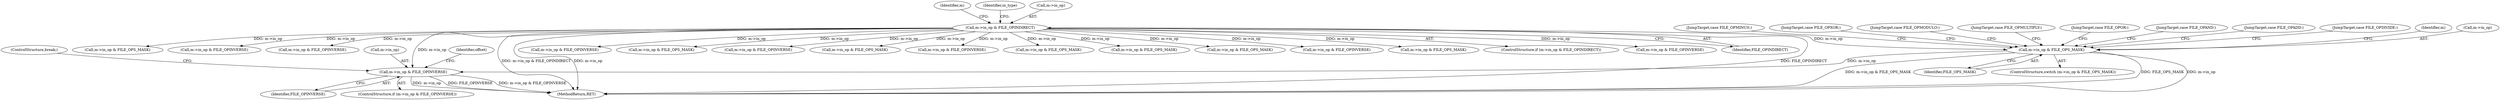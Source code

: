 digraph "0_file_4a284c89d6ef11aca34da65da7d673050a5ea320_4@pointer" {
"1000755" [label="(Call,m->in_op & FILE_OPS_MASK)"];
"1000231" [label="(Call,m->in_op & FILE_OPINDIRECT)"];
"1000840" [label="(Call,m->in_op & FILE_OPINVERSE)"];
"1000841" [label="(Call,m->in_op)"];
"1000528" [label="(Call,m->in_op & FILE_OPINVERSE)"];
"1000815" [label="(JumpTarget,case FILE_OPDIVIDE:)"];
"1000846" [label="(Identifier,offset)"];
"1000842" [label="(Identifier,m)"];
"1000756" [label="(Call,m->in_op)"];
"1000797" [label="(JumpTarget,case FILE_OPMINUS:)"];
"1000779" [label="(JumpTarget,case FILE_OPXOR:)"];
"1000759" [label="(Identifier,FILE_OPS_MASK)"];
"1000443" [label="(Call,m->in_op & FILE_OPS_MASK)"];
"1000734" [label="(Call,m->in_op & FILE_OPINVERSE)"];
"1000824" [label="(JumpTarget,case FILE_OPMODULO:)"];
"1000806" [label="(JumpTarget,case FILE_OPMULTIPLY:)"];
"1001132" [label="(Call,m->in_op & FILE_OPS_MASK)"];
"1000755" [label="(Call,m->in_op & FILE_OPS_MASK)"];
"1000770" [label="(JumpTarget,case FILE_OPOR:)"];
"1001080" [label="(Call,m->in_op & FILE_OPINVERSE)"];
"1001784" [label="(MethodReturn,RET)"];
"1000754" [label="(ControlStructure,switch (m->in_op & FILE_OPS_MASK))"];
"1000240" [label="(Identifier,m)"];
"1000844" [label="(Identifier,FILE_OPINVERSE)"];
"1000893" [label="(Call,m->in_op & FILE_OPS_MASK)"];
"1001013" [label="(Call,m->in_op & FILE_OPS_MASK)"];
"1000231" [label="(Call,m->in_op & FILE_OPINDIRECT)"];
"1000667" [label="(Call,m->in_op & FILE_OPS_MASK)"];
"1000761" [label="(JumpTarget,case FILE_OPAND:)"];
"1000840" [label="(Call,m->in_op & FILE_OPINVERSE)"];
"1000788" [label="(JumpTarget,case FILE_OPADD:)"];
"1000848" [label="(ControlStructure,break;)"];
"1001199" [label="(Call,m->in_op & FILE_OPINVERSE)"];
"1000424" [label="(Identifier,in_type)"];
"1000564" [label="(Call,m->in_op & FILE_OPS_MASK)"];
"1000839" [label="(ControlStructure,if (m->in_op & FILE_OPINVERSE))"];
"1000230" [label="(ControlStructure,if (m->in_op & FILE_OPINDIRECT))"];
"1000960" [label="(Call,m->in_op & FILE_OPINVERSE)"];
"1000235" [label="(Identifier,FILE_OPINDIRECT)"];
"1001220" [label="(Call,m->in_op & FILE_OPS_MASK)"];
"1000631" [label="(Call,m->in_op & FILE_OPINVERSE)"];
"1001305" [label="(Call,m->in_op & FILE_OPINVERSE)"];
"1000232" [label="(Call,m->in_op)"];
"1000755" -> "1000754"  [label="AST: "];
"1000755" -> "1000759"  [label="CFG: "];
"1000756" -> "1000755"  [label="AST: "];
"1000759" -> "1000755"  [label="AST: "];
"1000761" -> "1000755"  [label="CFG: "];
"1000770" -> "1000755"  [label="CFG: "];
"1000779" -> "1000755"  [label="CFG: "];
"1000788" -> "1000755"  [label="CFG: "];
"1000797" -> "1000755"  [label="CFG: "];
"1000806" -> "1000755"  [label="CFG: "];
"1000815" -> "1000755"  [label="CFG: "];
"1000824" -> "1000755"  [label="CFG: "];
"1000842" -> "1000755"  [label="CFG: "];
"1000755" -> "1001784"  [label="DDG: m->in_op & FILE_OPS_MASK"];
"1000755" -> "1001784"  [label="DDG: FILE_OPS_MASK"];
"1000755" -> "1001784"  [label="DDG: m->in_op"];
"1000231" -> "1000755"  [label="DDG: m->in_op"];
"1000755" -> "1000840"  [label="DDG: m->in_op"];
"1000231" -> "1000230"  [label="AST: "];
"1000231" -> "1000235"  [label="CFG: "];
"1000232" -> "1000231"  [label="AST: "];
"1000235" -> "1000231"  [label="AST: "];
"1000240" -> "1000231"  [label="CFG: "];
"1000424" -> "1000231"  [label="CFG: "];
"1000231" -> "1001784"  [label="DDG: FILE_OPINDIRECT"];
"1000231" -> "1001784"  [label="DDG: m->in_op & FILE_OPINDIRECT"];
"1000231" -> "1001784"  [label="DDG: m->in_op"];
"1000231" -> "1000443"  [label="DDG: m->in_op"];
"1000231" -> "1000528"  [label="DDG: m->in_op"];
"1000231" -> "1000564"  [label="DDG: m->in_op"];
"1000231" -> "1000631"  [label="DDG: m->in_op"];
"1000231" -> "1000667"  [label="DDG: m->in_op"];
"1000231" -> "1000734"  [label="DDG: m->in_op"];
"1000231" -> "1000840"  [label="DDG: m->in_op"];
"1000231" -> "1000893"  [label="DDG: m->in_op"];
"1000231" -> "1000960"  [label="DDG: m->in_op"];
"1000231" -> "1001013"  [label="DDG: m->in_op"];
"1000231" -> "1001080"  [label="DDG: m->in_op"];
"1000231" -> "1001132"  [label="DDG: m->in_op"];
"1000231" -> "1001199"  [label="DDG: m->in_op"];
"1000231" -> "1001220"  [label="DDG: m->in_op"];
"1000231" -> "1001305"  [label="DDG: m->in_op"];
"1000840" -> "1000839"  [label="AST: "];
"1000840" -> "1000844"  [label="CFG: "];
"1000841" -> "1000840"  [label="AST: "];
"1000844" -> "1000840"  [label="AST: "];
"1000846" -> "1000840"  [label="CFG: "];
"1000848" -> "1000840"  [label="CFG: "];
"1000840" -> "1001784"  [label="DDG: FILE_OPINVERSE"];
"1000840" -> "1001784"  [label="DDG: m->in_op & FILE_OPINVERSE"];
"1000840" -> "1001784"  [label="DDG: m->in_op"];
}
